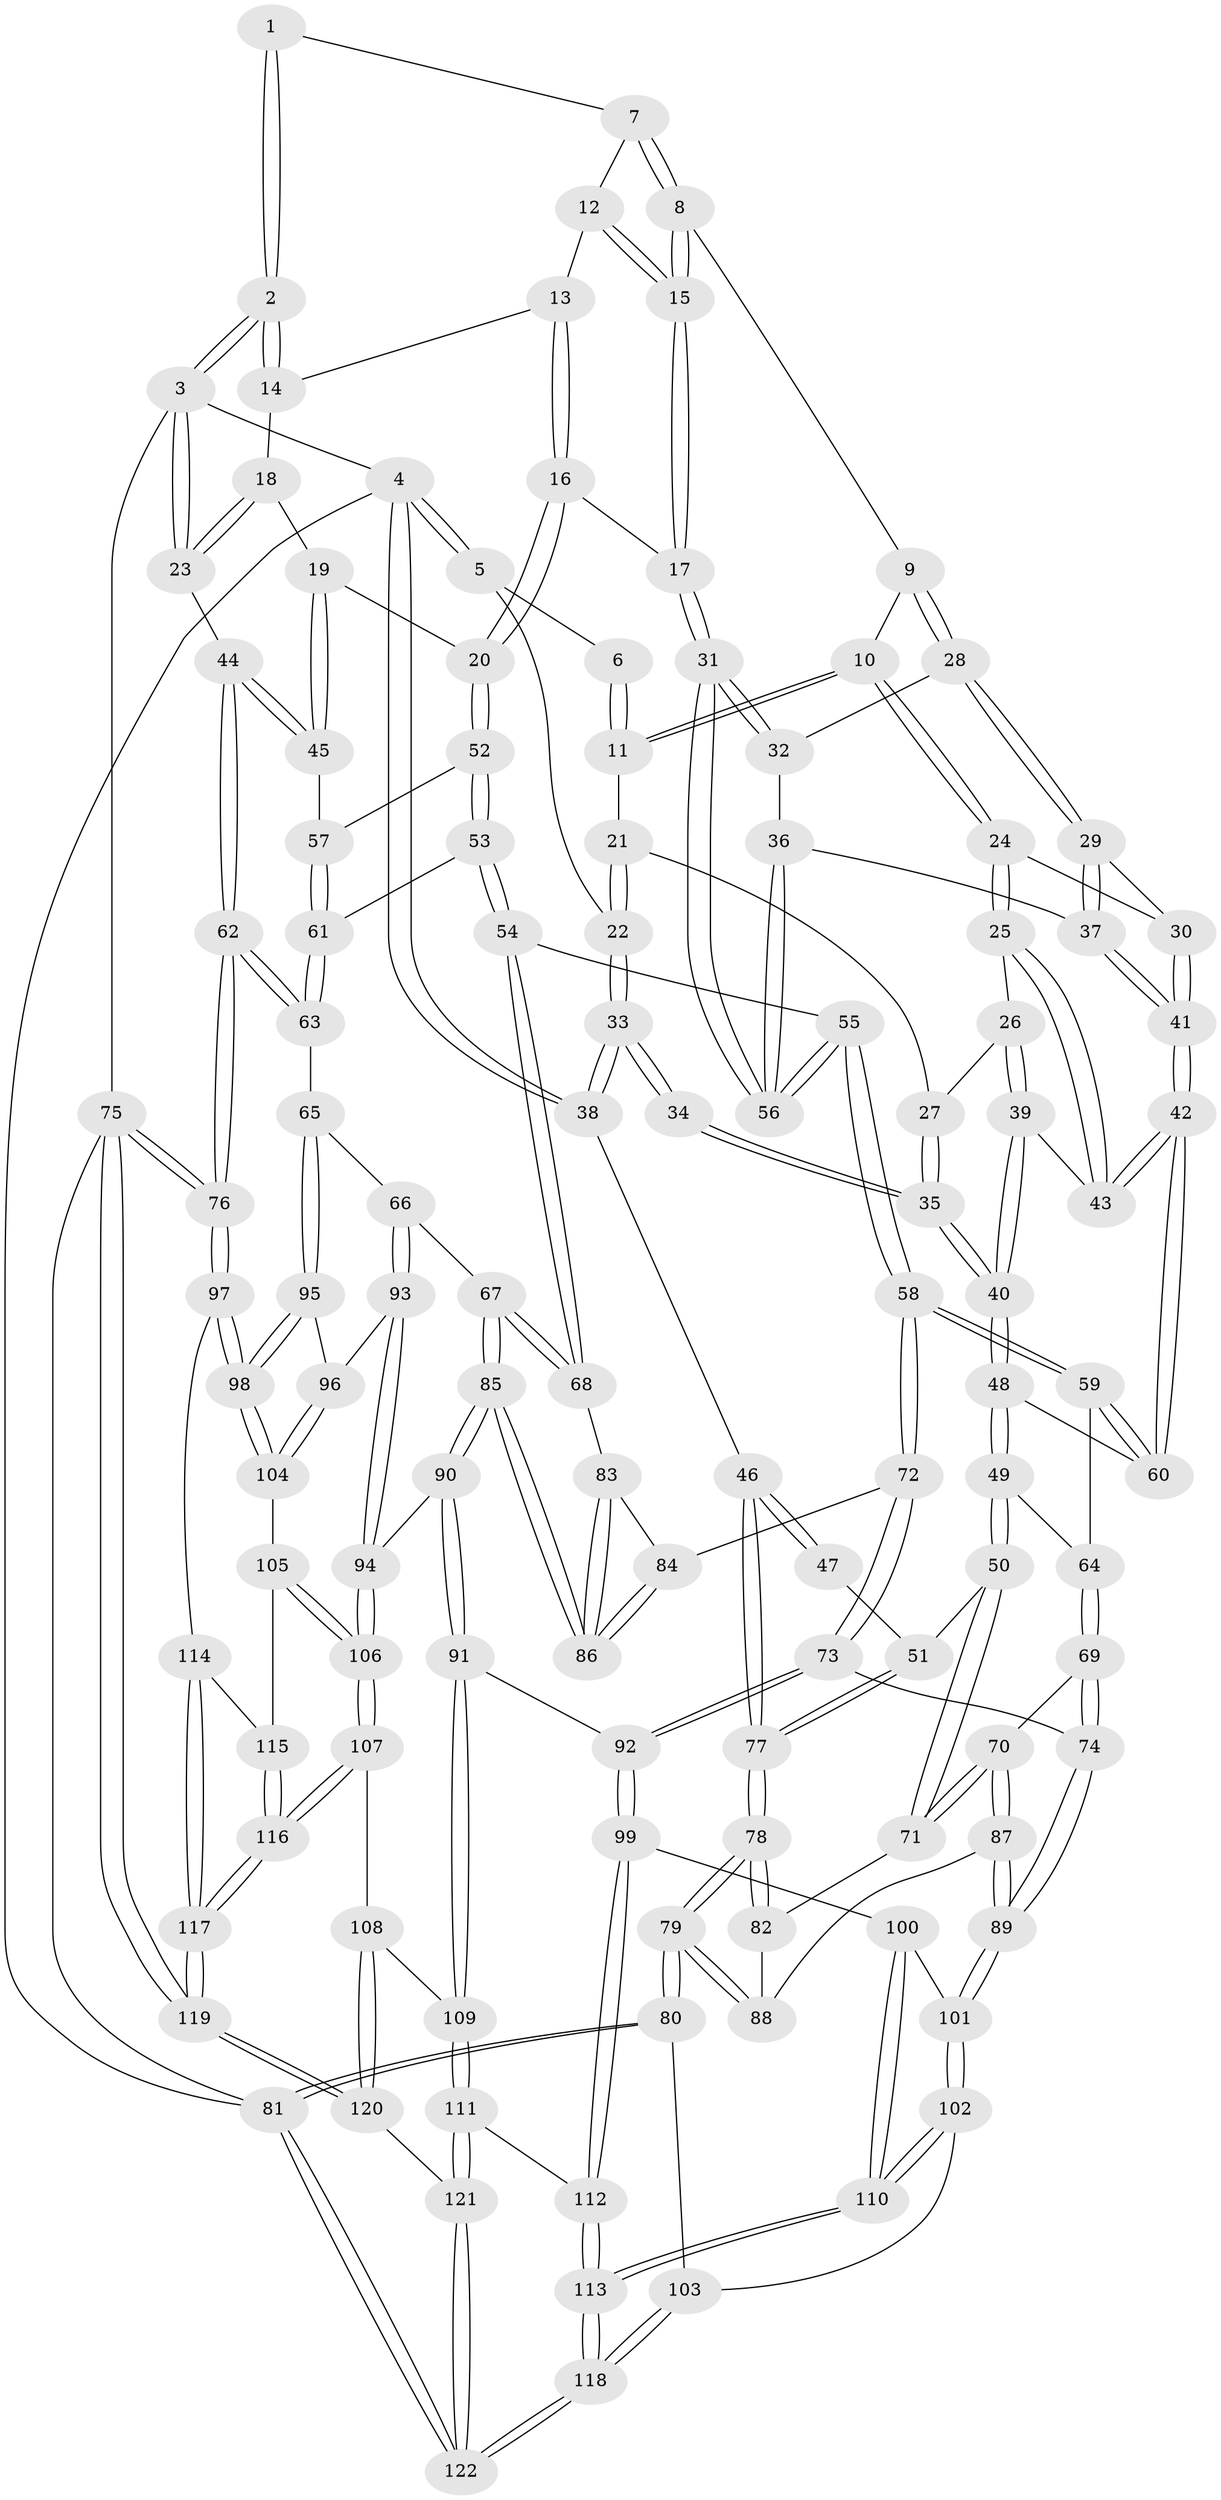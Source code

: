 // Generated by graph-tools (version 1.1) at 2025/38/03/09/25 02:38:36]
// undirected, 122 vertices, 302 edges
graph export_dot {
graph [start="1"]
  node [color=gray90,style=filled];
  1 [pos="+0.585339065034146+0"];
  2 [pos="+1+0"];
  3 [pos="+1+0"];
  4 [pos="+0+0"];
  5 [pos="+0+0"];
  6 [pos="+0.35457528580130515+0"];
  7 [pos="+0.5903326574602684+0"];
  8 [pos="+0.5905886357448952+0"];
  9 [pos="+0.5061936327549059+0.07702526410321023"];
  10 [pos="+0.3841941126895762+0.06530047438869606"];
  11 [pos="+0.33264881388416995+0"];
  12 [pos="+0.7689272935898377+0.04018034167541388"];
  13 [pos="+0.8045415389640678+0.05287750129895752"];
  14 [pos="+0.8126253129958566+0.043786958852658764"];
  15 [pos="+0.6658399691998551+0.09611084729939084"];
  16 [pos="+0.7985656229577158+0.15172438016469614"];
  17 [pos="+0.669176544982822+0.14452891124745956"];
  18 [pos="+0.8802810967902901+0.08060938309777997"];
  19 [pos="+0.8505729555553915+0.13794279433091372"];
  20 [pos="+0.816974772672465+0.1648189674425871"];
  21 [pos="+0.3210692731771521+0.0016210071976386162"];
  22 [pos="+0.17567431652878246+0.0889109778019514"];
  23 [pos="+1+0"];
  24 [pos="+0.3891311361917648+0.11923056797128616"];
  25 [pos="+0.3661186836537333+0.14538197719064522"];
  26 [pos="+0.3006396035106258+0.13071581816716868"];
  27 [pos="+0.2900385259880325+0.11683526098408856"];
  28 [pos="+0.5089051723079022+0.09393730425269178"];
  29 [pos="+0.46522734769043556+0.14380560993449376"];
  30 [pos="+0.4202820536202229+0.1373340999155326"];
  31 [pos="+0.6350086740315876+0.18428973821623648"];
  32 [pos="+0.5183104334271571+0.10192577958264594"];
  33 [pos="+0.1728771504846524+0.11043791772408695"];
  34 [pos="+0.17980656059411568+0.13834920873865444"];
  35 [pos="+0.1892341074280152+0.14950161265949807"];
  36 [pos="+0.5090926823420492+0.21637215605490684"];
  37 [pos="+0.4769320972124917+0.20509558214382959"];
  38 [pos="+0+0.05713835606078784"];
  39 [pos="+0.29703598669143766+0.21325641413832724"];
  40 [pos="+0.2215921356531195+0.260085406352589"];
  41 [pos="+0.410820997180018+0.2387195194247998"];
  42 [pos="+0.4053844657191815+0.2432968033005868"];
  43 [pos="+0.35652703311301664+0.20529696500284772"];
  44 [pos="+1+0"];
  45 [pos="+1+0.08279780166850717"];
  46 [pos="+0+0.12573328315997642"];
  47 [pos="+0.11705455167160612+0.16361032930208722"];
  48 [pos="+0.21833694995844308+0.2730995714259566"];
  49 [pos="+0.20936067869168087+0.28788121458704957"];
  50 [pos="+0.10876024103570392+0.34474865866925714"];
  51 [pos="+0.05285244421431813+0.33048980314170884"];
  52 [pos="+0.8171725249094208+0.1652372245528166"];
  53 [pos="+0.771968322541823+0.27200806448720694"];
  54 [pos="+0.6559741865985017+0.3463700505913792"];
  55 [pos="+0.6182700279523627+0.32140236316013976"];
  56 [pos="+0.6117635538049029+0.2641119446503861"];
  57 [pos="+0.8867267902098699+0.2207586366216078"];
  58 [pos="+0.485005771603925+0.3879788999405717"];
  59 [pos="+0.4220537693564019+0.3425316987363411"];
  60 [pos="+0.40465691383354546+0.30436246058099065"];
  61 [pos="+0.9183991292229209+0.33090264043221457"];
  62 [pos="+1+0.4291647441594541"];
  63 [pos="+0.9711576768896518+0.42131150653024163"];
  64 [pos="+0.29999240156625295+0.38806476271990353"];
  65 [pos="+0.9004785778459812+0.4549270452492987"];
  66 [pos="+0.8223091292872813+0.46917483787113134"];
  67 [pos="+0.754409088903584+0.44312665992833755"];
  68 [pos="+0.6609346987226887+0.3531838318745624"];
  69 [pos="+0.2922283694259919+0.4703132489237364"];
  70 [pos="+0.15806032132601885+0.47136874753791025"];
  71 [pos="+0.15295017965618946+0.46372215928764465"];
  72 [pos="+0.463516990143161+0.4730912357807368"];
  73 [pos="+0.36732635819236853+0.5456290241959855"];
  74 [pos="+0.3634708599008024+0.5443834647405756"];
  75 [pos="+1+1"];
  76 [pos="+1+0.7713236431035785"];
  77 [pos="+0+0.30104222808392767"];
  78 [pos="+0+0.38401939339494684"];
  79 [pos="+0+0.6877696176718822"];
  80 [pos="+0+0.7663458525606075"];
  81 [pos="+0+1"];
  82 [pos="+0.021907931764231593+0.5108457786054178"];
  83 [pos="+0.607587952859253+0.47810692441924085"];
  84 [pos="+0.4837084640017094+0.48970700176309123"];
  85 [pos="+0.5972307687347175+0.6000823102528663"];
  86 [pos="+0.5889298265692959+0.587736109584366"];
  87 [pos="+0.1453028837930582+0.6080221521773927"];
  88 [pos="+0.06124157139524985+0.5784617229719566"];
  89 [pos="+0.15776876959973446+0.6355337805522727"];
  90 [pos="+0.6022865300417618+0.6559598151551944"];
  91 [pos="+0.46674824914658614+0.7337156768686053"];
  92 [pos="+0.4145120155329844+0.7178049074495932"];
  93 [pos="+0.7733405594554733+0.6142055454107765"];
  94 [pos="+0.6437865192026422+0.6749976313515119"];
  95 [pos="+0.9012155016677352+0.6186754250487064"];
  96 [pos="+0.8350021940354153+0.690154728375904"];
  97 [pos="+1+0.7644052430677818"];
  98 [pos="+1+0.7568642182500875"];
  99 [pos="+0.32253960762351797+0.7665130476252037"];
  100 [pos="+0.20198345086722458+0.7084878789158041"];
  101 [pos="+0.15670486884874082+0.6538084326126756"];
  102 [pos="+0+0.7662304928366936"];
  103 [pos="+0+0.7683053749410134"];
  104 [pos="+0.8381676091414126+0.7033439360827529"];
  105 [pos="+0.7770523605483266+0.7957778755800331"];
  106 [pos="+0.7262647006092343+0.8190608650103508"];
  107 [pos="+0.7093688468619024+0.8685681732262232"];
  108 [pos="+0.5659774068785249+0.8968345528873224"];
  109 [pos="+0.5229280513603312+0.8795052214289006"];
  110 [pos="+0.1321180024387054+0.8684893784509522"];
  111 [pos="+0.4721654862478386+0.9226849982965686"];
  112 [pos="+0.28129428601720674+0.9265162994645798"];
  113 [pos="+0.20761268843441838+1"];
  114 [pos="+0.9378796971481683+0.8202721239358934"];
  115 [pos="+0.89916370706123+0.8329745139968415"];
  116 [pos="+0.8135342211456164+1"];
  117 [pos="+0.87716731666937+1"];
  118 [pos="+0.18380296046550365+1"];
  119 [pos="+0.8886749672008417+1"];
  120 [pos="+0.6094966229219819+1"];
  121 [pos="+0.4286442613030147+1"];
  122 [pos="+0.1555233202407477+1"];
  1 -- 2;
  1 -- 2;
  1 -- 7;
  2 -- 3;
  2 -- 3;
  2 -- 14;
  2 -- 14;
  3 -- 4;
  3 -- 23;
  3 -- 23;
  3 -- 75;
  4 -- 5;
  4 -- 5;
  4 -- 38;
  4 -- 38;
  4 -- 81;
  5 -- 6;
  5 -- 22;
  6 -- 11;
  6 -- 11;
  7 -- 8;
  7 -- 8;
  7 -- 12;
  8 -- 9;
  8 -- 15;
  8 -- 15;
  9 -- 10;
  9 -- 28;
  9 -- 28;
  10 -- 11;
  10 -- 11;
  10 -- 24;
  10 -- 24;
  11 -- 21;
  12 -- 13;
  12 -- 15;
  12 -- 15;
  13 -- 14;
  13 -- 16;
  13 -- 16;
  14 -- 18;
  15 -- 17;
  15 -- 17;
  16 -- 17;
  16 -- 20;
  16 -- 20;
  17 -- 31;
  17 -- 31;
  18 -- 19;
  18 -- 23;
  18 -- 23;
  19 -- 20;
  19 -- 45;
  19 -- 45;
  20 -- 52;
  20 -- 52;
  21 -- 22;
  21 -- 22;
  21 -- 27;
  22 -- 33;
  22 -- 33;
  23 -- 44;
  24 -- 25;
  24 -- 25;
  24 -- 30;
  25 -- 26;
  25 -- 43;
  25 -- 43;
  26 -- 27;
  26 -- 39;
  26 -- 39;
  27 -- 35;
  27 -- 35;
  28 -- 29;
  28 -- 29;
  28 -- 32;
  29 -- 30;
  29 -- 37;
  29 -- 37;
  30 -- 41;
  30 -- 41;
  31 -- 32;
  31 -- 32;
  31 -- 56;
  31 -- 56;
  32 -- 36;
  33 -- 34;
  33 -- 34;
  33 -- 38;
  33 -- 38;
  34 -- 35;
  34 -- 35;
  35 -- 40;
  35 -- 40;
  36 -- 37;
  36 -- 56;
  36 -- 56;
  37 -- 41;
  37 -- 41;
  38 -- 46;
  39 -- 40;
  39 -- 40;
  39 -- 43;
  40 -- 48;
  40 -- 48;
  41 -- 42;
  41 -- 42;
  42 -- 43;
  42 -- 43;
  42 -- 60;
  42 -- 60;
  44 -- 45;
  44 -- 45;
  44 -- 62;
  44 -- 62;
  45 -- 57;
  46 -- 47;
  46 -- 47;
  46 -- 77;
  46 -- 77;
  47 -- 51;
  48 -- 49;
  48 -- 49;
  48 -- 60;
  49 -- 50;
  49 -- 50;
  49 -- 64;
  50 -- 51;
  50 -- 71;
  50 -- 71;
  51 -- 77;
  51 -- 77;
  52 -- 53;
  52 -- 53;
  52 -- 57;
  53 -- 54;
  53 -- 54;
  53 -- 61;
  54 -- 55;
  54 -- 68;
  54 -- 68;
  55 -- 56;
  55 -- 56;
  55 -- 58;
  55 -- 58;
  57 -- 61;
  57 -- 61;
  58 -- 59;
  58 -- 59;
  58 -- 72;
  58 -- 72;
  59 -- 60;
  59 -- 60;
  59 -- 64;
  61 -- 63;
  61 -- 63;
  62 -- 63;
  62 -- 63;
  62 -- 76;
  62 -- 76;
  63 -- 65;
  64 -- 69;
  64 -- 69;
  65 -- 66;
  65 -- 95;
  65 -- 95;
  66 -- 67;
  66 -- 93;
  66 -- 93;
  67 -- 68;
  67 -- 68;
  67 -- 85;
  67 -- 85;
  68 -- 83;
  69 -- 70;
  69 -- 74;
  69 -- 74;
  70 -- 71;
  70 -- 71;
  70 -- 87;
  70 -- 87;
  71 -- 82;
  72 -- 73;
  72 -- 73;
  72 -- 84;
  73 -- 74;
  73 -- 92;
  73 -- 92;
  74 -- 89;
  74 -- 89;
  75 -- 76;
  75 -- 76;
  75 -- 119;
  75 -- 119;
  75 -- 81;
  76 -- 97;
  76 -- 97;
  77 -- 78;
  77 -- 78;
  78 -- 79;
  78 -- 79;
  78 -- 82;
  78 -- 82;
  79 -- 80;
  79 -- 80;
  79 -- 88;
  79 -- 88;
  80 -- 81;
  80 -- 81;
  80 -- 103;
  81 -- 122;
  81 -- 122;
  82 -- 88;
  83 -- 84;
  83 -- 86;
  83 -- 86;
  84 -- 86;
  84 -- 86;
  85 -- 86;
  85 -- 86;
  85 -- 90;
  85 -- 90;
  87 -- 88;
  87 -- 89;
  87 -- 89;
  89 -- 101;
  89 -- 101;
  90 -- 91;
  90 -- 91;
  90 -- 94;
  91 -- 92;
  91 -- 109;
  91 -- 109;
  92 -- 99;
  92 -- 99;
  93 -- 94;
  93 -- 94;
  93 -- 96;
  94 -- 106;
  94 -- 106;
  95 -- 96;
  95 -- 98;
  95 -- 98;
  96 -- 104;
  96 -- 104;
  97 -- 98;
  97 -- 98;
  97 -- 114;
  98 -- 104;
  98 -- 104;
  99 -- 100;
  99 -- 112;
  99 -- 112;
  100 -- 101;
  100 -- 110;
  100 -- 110;
  101 -- 102;
  101 -- 102;
  102 -- 103;
  102 -- 110;
  102 -- 110;
  103 -- 118;
  103 -- 118;
  104 -- 105;
  105 -- 106;
  105 -- 106;
  105 -- 115;
  106 -- 107;
  106 -- 107;
  107 -- 108;
  107 -- 116;
  107 -- 116;
  108 -- 109;
  108 -- 120;
  108 -- 120;
  109 -- 111;
  109 -- 111;
  110 -- 113;
  110 -- 113;
  111 -- 112;
  111 -- 121;
  111 -- 121;
  112 -- 113;
  112 -- 113;
  113 -- 118;
  113 -- 118;
  114 -- 115;
  114 -- 117;
  114 -- 117;
  115 -- 116;
  115 -- 116;
  116 -- 117;
  116 -- 117;
  117 -- 119;
  117 -- 119;
  118 -- 122;
  118 -- 122;
  119 -- 120;
  119 -- 120;
  120 -- 121;
  121 -- 122;
  121 -- 122;
}
